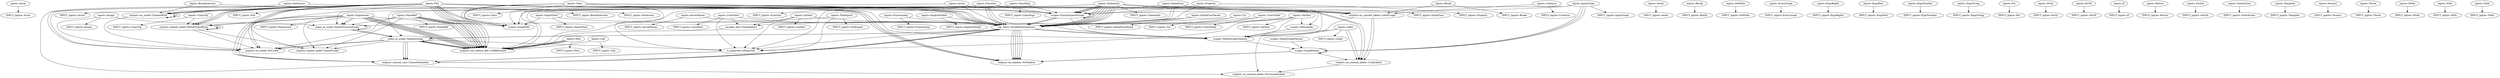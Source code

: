 digraph {
    0 [label="INPUT_inputs::Array"];
    1 [label="INPUT_inputs::Arrow"];
    2 [label="INPUT_inputs::ArrowParam"];
    3 [label="INPUT_inputs::Assign"];
    4 [label="INPUT_inputs::Await"];
    5 [label="INPUT_inputs::BinOp"];
    6 [label="INPUT_inputs::BracketAccess"];
    7 [label="INPUT_inputs::Break"];
    8 [label="INPUT_inputs::Call"];
    9 [label="INPUT_inputs::Class"];
    10 [label="INPUT_inputs::ClassExpr"];
    11 [label="INPUT_inputs::ConstDecl"];
    12 [label="INPUT_inputs::Continue"];
    13 [label="INPUT_inputs::DoWhile"];
    14 [label="INPUT_inputs::DotAccess"];
    15 [label="INPUT_inputs::EveryScope"];
    16 [label="INPUT_inputs::ExprBigInt"];
    17 [label="INPUT_inputs::ExprBool"];
    18 [label="INPUT_inputs::ExprNumber"];
    19 [label="INPUT_inputs::ExprString"];
    20 [label="INPUT_inputs::Expression"];
    21 [label="INPUT_inputs::File"];
    22 [label="INPUT_inputs::FileExport"];
    23 [label="INPUT_inputs::For"];
    24 [label="INPUT_inputs::ForIn"];
    25 [label="INPUT_inputs::ForOf"];
    26 [label="INPUT_inputs::Function"];
    27 [label="INPUT_inputs::FunctionArg"];
    28 [label="INPUT_inputs::If"];
    29 [label="INPUT_inputs::ImplicitGlobal"];
    30 [label="INPUT_inputs::ImportDecl"];
    31 [label="INPUT_inputs::InlineFunc"];
    32 [label="INPUT_inputs::InlineFuncParam"];
    33 [label="INPUT_inputs::InputScope"];
    34 [label="INPUT_inputs::Label"];
    35 [label="INPUT_inputs::LetDecl"];
    36 [label="INPUT_inputs::NameRef"];
    37 [label="INPUT_inputs::New"];
    38 [label="INPUT_inputs::Property"];
    39 [label="INPUT_inputs::Return"];
    40 [label="INPUT_inputs::Statement"];
    41 [label="INPUT_inputs::Switch"];
    42 [label="INPUT_inputs::SwitchCase"];
    43 [label="INPUT_inputs::Template"];
    44 [label="INPUT_inputs::Ternary"];
    45 [label="INPUT_inputs::Throw"];
    46 [label="INPUT_inputs::Try"];
    47 [label="INPUT_inputs::UnaryOp"];
    48 [label="INPUT_inputs::UserGlobal"];
    49 [label="INPUT_inputs::VarDecl"];
    50 [label="INPUT_inputs::While"];
    51 [label="INPUT_inputs::With"];
    52 [label="INPUT_inputs::Yield"];
    53 [label="inputs::Array"];
    54 [label="inputs::Arrow"];
    55 [label="inputs::ArrowParam"];
    56 [label="inputs::Assign"];
    57 [label="inputs::Await"];
    58 [label="inputs::BinOp"];
    59 [label="inputs::BracketAccess"];
    60 [label="inputs::Break"];
    61 [label="inputs::Call"];
    62 [label="inputs::Class"];
    63 [label="inputs::ClassExpr"];
    64 [label="inputs::ConstDecl"];
    65 [label="inputs::Continue"];
    66 [label="inputs::DoWhile"];
    67 [label="inputs::DotAccess"];
    68 [label="inputs::EveryScope"];
    69 [label="inputs::ExprBigInt"];
    70 [label="inputs::ExprBool"];
    71 [label="inputs::ExprNumber"];
    72 [label="inputs::ExprString"];
    73 [label="inputs::Expression"];
    74 [label="inputs::File"];
    75 [label="inputs::FileExport"];
    76 [label="inputs::For"];
    77 [label="inputs::ForIn"];
    78 [label="inputs::ForOf"];
    79 [label="inputs::Function"];
    80 [label="inputs::FunctionArg"];
    81 [label="inputs::If"];
    82 [label="inputs::ImplicitGlobal"];
    83 [label="inputs::ImportDecl"];
    84 [label="inputs::InlineFunc"];
    85 [label="inputs::InlineFuncParam"];
    86 [label="inputs::InputScope"];
    87 [label="inputs::Label"];
    88 [label="inputs::LetDecl"];
    89 [label="inputs::NameRef"];
    90 [label="inputs::New"];
    91 [label="inputs::Property"];
    92 [label="inputs::Return"];
    93 [label="inputs::Statement"];
    94 [label="inputs::Switch"];
    95 [label="inputs::SwitchCase"];
    96 [label="inputs::Template"];
    97 [label="inputs::Ternary"];
    98 [label="inputs::Throw"];
    99 [label="inputs::Try"];
    100 [label="inputs::UnaryOp"];
    101 [label="inputs::UserGlobal"];
    102 [label="inputs::VarDecl"];
    103 [label="inputs::While"];
    104 [label="inputs::With"];
    105 [label="inputs::Yield"];
    106 [label="is_exported::IsExported"];
    107 [label="name_in_scope::NameInScope"];
    108 [label="name_in_scope::NameOccursInScope"];
    109 [label="outputs::no_shadow::NoShadow"];
    110 [label="outputs::no_undef::ChainedWith"];
    111 [label="outputs::no_undef::NoUndef"];
    112 [label="outputs::no_unused_labels::LabelUsage"];
    113 [label="outputs::no_unused_labels::NoUnusedLabels"];
    114 [label="outputs::no_unused_labels::UsedLabels"];
    115 [label="outputs::typeof_undef::TypeofUndef"];
    116 [label="outputs::typeof_undef::WithinTypeofExpr"];
    117 [label="outputs::unused_vars::UnusedVariables"];
    118 [label="outputs::use_before_def::UseBeforeDef"];
    119 [label="scopes::FunctionLevelScope"];
    120 [label="scopes::IsHoistable"];
    121 [label="scopes::NeedsScopeChildren"];
    122 [label="scopes::NeedsScopeParents"];
    123 [label="scopes::ScopeFamily"];
    124 [label="scopes::ScopeOfId"];
    125 [label="var_decls::VariableDeclarations"];
    126 [label="variable_decl::VariableDecl"];
    53 -> 0;
    54 -> 1;
    54 -> 119;
    54 -> 125;
    55 -> 2;
    55 -> 125;
    56 -> 3;
    56 -> 108;
    56 -> 111;
    57 -> 4;
    58 -> 5;
    59 -> 6;
    59 -> 110;
    60 -> 7;
    60 -> 112;
    61 -> 8;
    61 -> 118;
    62 -> 9;
    62 -> 106;
    62 -> 118;
    62 -> 118;
    62 -> 119;
    62 -> 124;
    62 -> 125;
    62 -> 125;
    63 -> 10;
    63 -> 118;
    63 -> 119;
    64 -> 11;
    64 -> 106;
    64 -> 125;
    64 -> 126;
    65 -> 12;
    65 -> 112;
    66 -> 13;
    67 -> 14;
    67 -> 110;
    68 -> 15;
    69 -> 16;
    70 -> 17;
    71 -> 18;
    72 -> 19;
    73 -> 20;
    73 -> 108;
    73 -> 108;
    73 -> 111;
    73 -> 111;
    73 -> 115;
    73 -> 116;
    73 -> 116;
    73 -> 118;
    73 -> 118;
    73 -> 118;
    73 -> 118;
    73 -> 118;
    73 -> 118;
    73 -> 124;
    74 -> 21;
    74 -> 109;
    74 -> 109;
    74 -> 109;
    74 -> 110;
    74 -> 110;
    74 -> 110;
    74 -> 111;
    74 -> 111;
    74 -> 112;
    74 -> 112;
    74 -> 113;
    74 -> 114;
    74 -> 114;
    74 -> 115;
    74 -> 116;
    74 -> 116;
    74 -> 116;
    74 -> 117;
    74 -> 117;
    74 -> 117;
    74 -> 118;
    74 -> 118;
    74 -> 118;
    74 -> 118;
    74 -> 118;
    74 -> 119;
    74 -> 121;
    74 -> 124;
    74 -> 124;
    74 -> 125;
    74 -> 125;
    74 -> 125;
    75 -> 22;
    75 -> 106;
    75 -> 108;
    76 -> 23;
    77 -> 24;
    78 -> 25;
    79 -> 26;
    79 -> 106;
    79 -> 118;
    79 -> 119;
    79 -> 120;
    79 -> 121;
    79 -> 124;
    79 -> 125;
    79 -> 125;
    80 -> 27;
    80 -> 125;
    81 -> 28;
    82 -> 29;
    82 -> 125;
    83 -> 30;
    83 -> 124;
    83 -> 125;
    84 -> 31;
    84 -> 119;
    84 -> 125;
    84 -> 125;
    85 -> 32;
    85 -> 125;
    86 -> 33;
    86 -> 107;
    86 -> 108;
    86 -> 119;
    86 -> 123;
    86 -> 123;
    86 -> 123;
    87 -> 34;
    87 -> 113;
    87 -> 114;
    87 -> 114;
    87 -> 121;
    88 -> 35;
    88 -> 106;
    88 -> 125;
    88 -> 126;
    89 -> 36;
    89 -> 108;
    89 -> 111;
    89 -> 115;
    89 -> 118;
    89 -> 118;
    89 -> 118;
    89 -> 118;
    89 -> 118;
    90 -> 37;
    90 -> 118;
    90 -> 118;
    90 -> 118;
    90 -> 118;
    91 -> 38;
    91 -> 119;
    91 -> 125;
    92 -> 39;
    93 -> 40;
    93 -> 112;
    93 -> 112;
    93 -> 118;
    93 -> 119;
    93 -> 119;
    93 -> 119;
    93 -> 119;
    93 -> 121;
    93 -> 124;
    93 -> 125;
    93 -> 125;
    93 -> 125;
    93 -> 125;
    93 -> 125;
    93 -> 125;
    93 -> 125;
    93 -> 125;
    94 -> 41;
    95 -> 42;
    96 -> 43;
    97 -> 44;
    98 -> 45;
    99 -> 46;
    99 -> 125;
    100 -> 47;
    100 -> 116;
    101 -> 48;
    101 -> 125;
    102 -> 49;
    102 -> 106;
    102 -> 120;
    102 -> 121;
    102 -> 125;
    102 -> 126;
    103 -> 50;
    104 -> 51;
    105 -> 52;
    106 -> 117;
    106 -> 117;
    107 -> 106;
    107 -> 107;
    107 -> 111;
    107 -> 111;
    107 -> 115;
    107 -> 117;
    107 -> 117;
    107 -> 117;
    107 -> 118;
    107 -> 118;
    107 -> 118;
    107 -> 118;
    108 -> 107;
    108 -> 107;
    108 -> 108;
    110 -> 110;
    110 -> 110;
    110 -> 111;
    112 -> 114;
    112 -> 114;
    112 -> 121;
    114 -> 113;
    116 -> 111;
    116 -> 115;
    116 -> 116;
    116 -> 116;
    119 -> 119;
    119 -> 121;
    119 -> 125;
    119 -> 125;
    120 -> 121;
    121 -> 123;
    122 -> 123;
    123 -> 109;
    123 -> 109;
    123 -> 114;
    123 -> 123;
    125 -> 106;
    125 -> 107;
    125 -> 107;
    125 -> 109;
    125 -> 109;
    125 -> 109;
    125 -> 109;
    125 -> 109;
    125 -> 109;
    125 -> 117;
    125 -> 117;
    125 -> 117;
    125 -> 121;
    125 -> 121;
    126 -> 118;
}